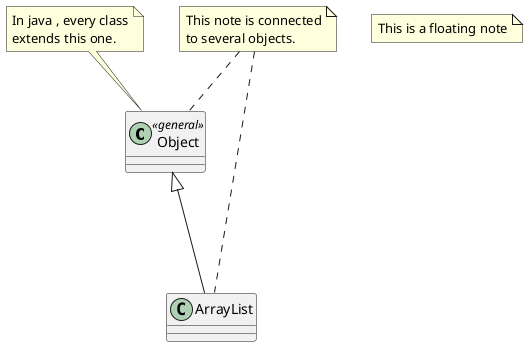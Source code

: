 {
  "sha1": "eiry0zyx6sr74vx514a83dqbus3f2cw",
  "insertion": {
    "when": "2024-06-01T09:03:04.517Z",
    "user": "plantuml@gmail.com"
  }
}
@startuml
class Object << general >>
Object <|--- ArrayList
note top of Object : In java , every class\nextends this one.
note "This is a floating note" as N1
note "This note is connected\nto several objects." as N2
N2..Object
N2 .. ArrayList

@enduml
